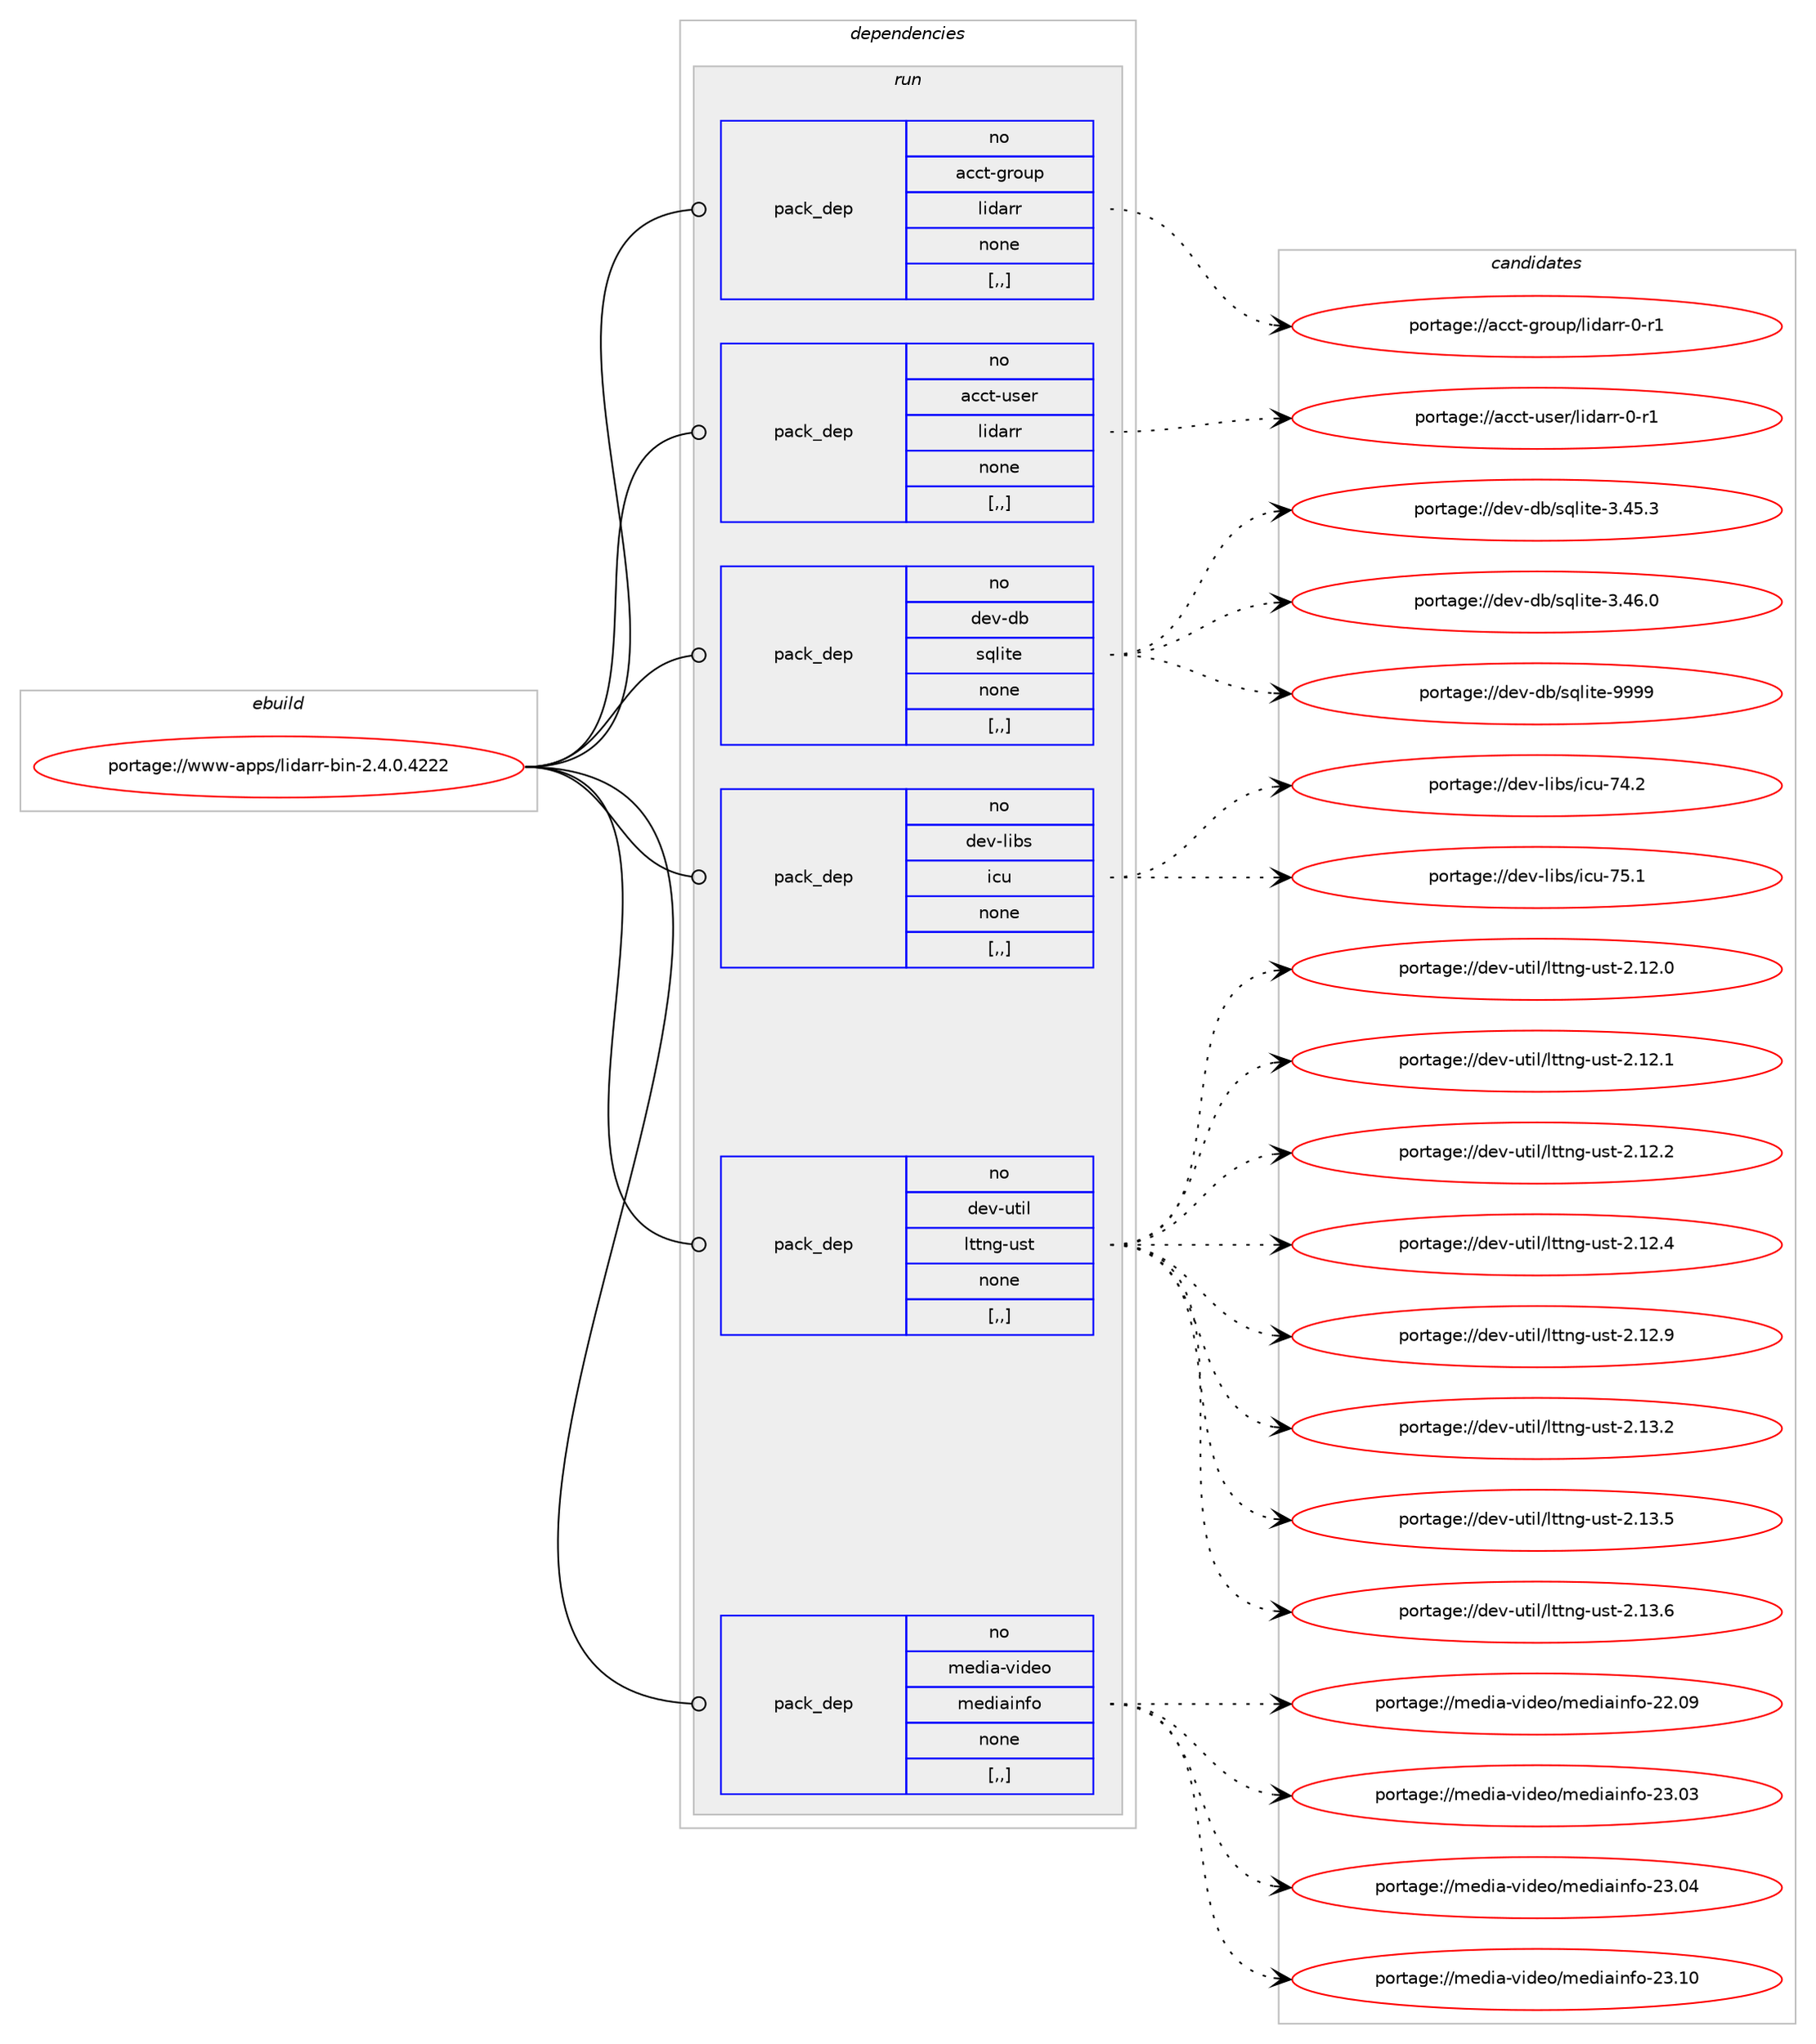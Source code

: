 digraph prolog {

# *************
# Graph options
# *************

newrank=true;
concentrate=true;
compound=true;
graph [rankdir=LR,fontname=Helvetica,fontsize=10,ranksep=1.5];#, ranksep=2.5, nodesep=0.2];
edge  [arrowhead=vee];
node  [fontname=Helvetica,fontsize=10];

# **********
# The ebuild
# **********

subgraph cluster_leftcol {
color=gray;
label=<<i>ebuild</i>>;
id [label="portage://www-apps/lidarr-bin-2.4.0.4222", color=red, width=4, href="../www-apps/lidarr-bin-2.4.0.4222.svg"];
}

# ****************
# The dependencies
# ****************

subgraph cluster_midcol {
color=gray;
label=<<i>dependencies</i>>;
subgraph cluster_compile {
fillcolor="#eeeeee";
style=filled;
label=<<i>compile</i>>;
}
subgraph cluster_compileandrun {
fillcolor="#eeeeee";
style=filled;
label=<<i>compile and run</i>>;
}
subgraph cluster_run {
fillcolor="#eeeeee";
style=filled;
label=<<i>run</i>>;
subgraph pack317469 {
dependency436889 [label=<<TABLE BORDER="0" CELLBORDER="1" CELLSPACING="0" CELLPADDING="4" WIDTH="220"><TR><TD ROWSPAN="6" CELLPADDING="30">pack_dep</TD></TR><TR><TD WIDTH="110">no</TD></TR><TR><TD>acct-group</TD></TR><TR><TD>lidarr</TD></TR><TR><TD>none</TD></TR><TR><TD>[,,]</TD></TR></TABLE>>, shape=none, color=blue];
}
id:e -> dependency436889:w [weight=20,style="solid",arrowhead="odot"];
subgraph pack317470 {
dependency436890 [label=<<TABLE BORDER="0" CELLBORDER="1" CELLSPACING="0" CELLPADDING="4" WIDTH="220"><TR><TD ROWSPAN="6" CELLPADDING="30">pack_dep</TD></TR><TR><TD WIDTH="110">no</TD></TR><TR><TD>acct-user</TD></TR><TR><TD>lidarr</TD></TR><TR><TD>none</TD></TR><TR><TD>[,,]</TD></TR></TABLE>>, shape=none, color=blue];
}
id:e -> dependency436890:w [weight=20,style="solid",arrowhead="odot"];
subgraph pack317471 {
dependency436891 [label=<<TABLE BORDER="0" CELLBORDER="1" CELLSPACING="0" CELLPADDING="4" WIDTH="220"><TR><TD ROWSPAN="6" CELLPADDING="30">pack_dep</TD></TR><TR><TD WIDTH="110">no</TD></TR><TR><TD>dev-db</TD></TR><TR><TD>sqlite</TD></TR><TR><TD>none</TD></TR><TR><TD>[,,]</TD></TR></TABLE>>, shape=none, color=blue];
}
id:e -> dependency436891:w [weight=20,style="solid",arrowhead="odot"];
subgraph pack317472 {
dependency436892 [label=<<TABLE BORDER="0" CELLBORDER="1" CELLSPACING="0" CELLPADDING="4" WIDTH="220"><TR><TD ROWSPAN="6" CELLPADDING="30">pack_dep</TD></TR><TR><TD WIDTH="110">no</TD></TR><TR><TD>dev-libs</TD></TR><TR><TD>icu</TD></TR><TR><TD>none</TD></TR><TR><TD>[,,]</TD></TR></TABLE>>, shape=none, color=blue];
}
id:e -> dependency436892:w [weight=20,style="solid",arrowhead="odot"];
subgraph pack317473 {
dependency436893 [label=<<TABLE BORDER="0" CELLBORDER="1" CELLSPACING="0" CELLPADDING="4" WIDTH="220"><TR><TD ROWSPAN="6" CELLPADDING="30">pack_dep</TD></TR><TR><TD WIDTH="110">no</TD></TR><TR><TD>dev-util</TD></TR><TR><TD>lttng-ust</TD></TR><TR><TD>none</TD></TR><TR><TD>[,,]</TD></TR></TABLE>>, shape=none, color=blue];
}
id:e -> dependency436893:w [weight=20,style="solid",arrowhead="odot"];
subgraph pack317474 {
dependency436894 [label=<<TABLE BORDER="0" CELLBORDER="1" CELLSPACING="0" CELLPADDING="4" WIDTH="220"><TR><TD ROWSPAN="6" CELLPADDING="30">pack_dep</TD></TR><TR><TD WIDTH="110">no</TD></TR><TR><TD>media-video</TD></TR><TR><TD>mediainfo</TD></TR><TR><TD>none</TD></TR><TR><TD>[,,]</TD></TR></TABLE>>, shape=none, color=blue];
}
id:e -> dependency436894:w [weight=20,style="solid",arrowhead="odot"];
}
}

# **************
# The candidates
# **************

subgraph cluster_choices {
rank=same;
color=gray;
label=<<i>candidates</i>>;

subgraph choice317469 {
color=black;
nodesep=1;
choice97999911645103114111117112471081051009711411445484511449 [label="portage://acct-group/lidarr-0-r1", color=red, width=4,href="../acct-group/lidarr-0-r1.svg"];
dependency436889:e -> choice97999911645103114111117112471081051009711411445484511449:w [style=dotted,weight="100"];
}
subgraph choice317470 {
color=black;
nodesep=1;
choice97999911645117115101114471081051009711411445484511449 [label="portage://acct-user/lidarr-0-r1", color=red, width=4,href="../acct-user/lidarr-0-r1.svg"];
dependency436890:e -> choice97999911645117115101114471081051009711411445484511449:w [style=dotted,weight="100"];
}
subgraph choice317471 {
color=black;
nodesep=1;
choice10010111845100984711511310810511610145514652534651 [label="portage://dev-db/sqlite-3.45.3", color=red, width=4,href="../dev-db/sqlite-3.45.3.svg"];
choice10010111845100984711511310810511610145514652544648 [label="portage://dev-db/sqlite-3.46.0", color=red, width=4,href="../dev-db/sqlite-3.46.0.svg"];
choice1001011184510098471151131081051161014557575757 [label="portage://dev-db/sqlite-9999", color=red, width=4,href="../dev-db/sqlite-9999.svg"];
dependency436891:e -> choice10010111845100984711511310810511610145514652534651:w [style=dotted,weight="100"];
dependency436891:e -> choice10010111845100984711511310810511610145514652544648:w [style=dotted,weight="100"];
dependency436891:e -> choice1001011184510098471151131081051161014557575757:w [style=dotted,weight="100"];
}
subgraph choice317472 {
color=black;
nodesep=1;
choice100101118451081059811547105991174555524650 [label="portage://dev-libs/icu-74.2", color=red, width=4,href="../dev-libs/icu-74.2.svg"];
choice100101118451081059811547105991174555534649 [label="portage://dev-libs/icu-75.1", color=red, width=4,href="../dev-libs/icu-75.1.svg"];
dependency436892:e -> choice100101118451081059811547105991174555524650:w [style=dotted,weight="100"];
dependency436892:e -> choice100101118451081059811547105991174555534649:w [style=dotted,weight="100"];
}
subgraph choice317473 {
color=black;
nodesep=1;
choice10010111845117116105108471081161161101034511711511645504649504648 [label="portage://dev-util/lttng-ust-2.12.0", color=red, width=4,href="../dev-util/lttng-ust-2.12.0.svg"];
choice10010111845117116105108471081161161101034511711511645504649504649 [label="portage://dev-util/lttng-ust-2.12.1", color=red, width=4,href="../dev-util/lttng-ust-2.12.1.svg"];
choice10010111845117116105108471081161161101034511711511645504649504650 [label="portage://dev-util/lttng-ust-2.12.2", color=red, width=4,href="../dev-util/lttng-ust-2.12.2.svg"];
choice10010111845117116105108471081161161101034511711511645504649504652 [label="portage://dev-util/lttng-ust-2.12.4", color=red, width=4,href="../dev-util/lttng-ust-2.12.4.svg"];
choice10010111845117116105108471081161161101034511711511645504649504657 [label="portage://dev-util/lttng-ust-2.12.9", color=red, width=4,href="../dev-util/lttng-ust-2.12.9.svg"];
choice10010111845117116105108471081161161101034511711511645504649514650 [label="portage://dev-util/lttng-ust-2.13.2", color=red, width=4,href="../dev-util/lttng-ust-2.13.2.svg"];
choice10010111845117116105108471081161161101034511711511645504649514653 [label="portage://dev-util/lttng-ust-2.13.5", color=red, width=4,href="../dev-util/lttng-ust-2.13.5.svg"];
choice10010111845117116105108471081161161101034511711511645504649514654 [label="portage://dev-util/lttng-ust-2.13.6", color=red, width=4,href="../dev-util/lttng-ust-2.13.6.svg"];
dependency436893:e -> choice10010111845117116105108471081161161101034511711511645504649504648:w [style=dotted,weight="100"];
dependency436893:e -> choice10010111845117116105108471081161161101034511711511645504649504649:w [style=dotted,weight="100"];
dependency436893:e -> choice10010111845117116105108471081161161101034511711511645504649504650:w [style=dotted,weight="100"];
dependency436893:e -> choice10010111845117116105108471081161161101034511711511645504649504652:w [style=dotted,weight="100"];
dependency436893:e -> choice10010111845117116105108471081161161101034511711511645504649504657:w [style=dotted,weight="100"];
dependency436893:e -> choice10010111845117116105108471081161161101034511711511645504649514650:w [style=dotted,weight="100"];
dependency436893:e -> choice10010111845117116105108471081161161101034511711511645504649514653:w [style=dotted,weight="100"];
dependency436893:e -> choice10010111845117116105108471081161161101034511711511645504649514654:w [style=dotted,weight="100"];
}
subgraph choice317474 {
color=black;
nodesep=1;
choice10910110010597451181051001011114710910110010597105110102111455050464857 [label="portage://media-video/mediainfo-22.09", color=red, width=4,href="../media-video/mediainfo-22.09.svg"];
choice10910110010597451181051001011114710910110010597105110102111455051464851 [label="portage://media-video/mediainfo-23.03", color=red, width=4,href="../media-video/mediainfo-23.03.svg"];
choice10910110010597451181051001011114710910110010597105110102111455051464852 [label="portage://media-video/mediainfo-23.04", color=red, width=4,href="../media-video/mediainfo-23.04.svg"];
choice10910110010597451181051001011114710910110010597105110102111455051464948 [label="portage://media-video/mediainfo-23.10", color=red, width=4,href="../media-video/mediainfo-23.10.svg"];
dependency436894:e -> choice10910110010597451181051001011114710910110010597105110102111455050464857:w [style=dotted,weight="100"];
dependency436894:e -> choice10910110010597451181051001011114710910110010597105110102111455051464851:w [style=dotted,weight="100"];
dependency436894:e -> choice10910110010597451181051001011114710910110010597105110102111455051464852:w [style=dotted,weight="100"];
dependency436894:e -> choice10910110010597451181051001011114710910110010597105110102111455051464948:w [style=dotted,weight="100"];
}
}

}
